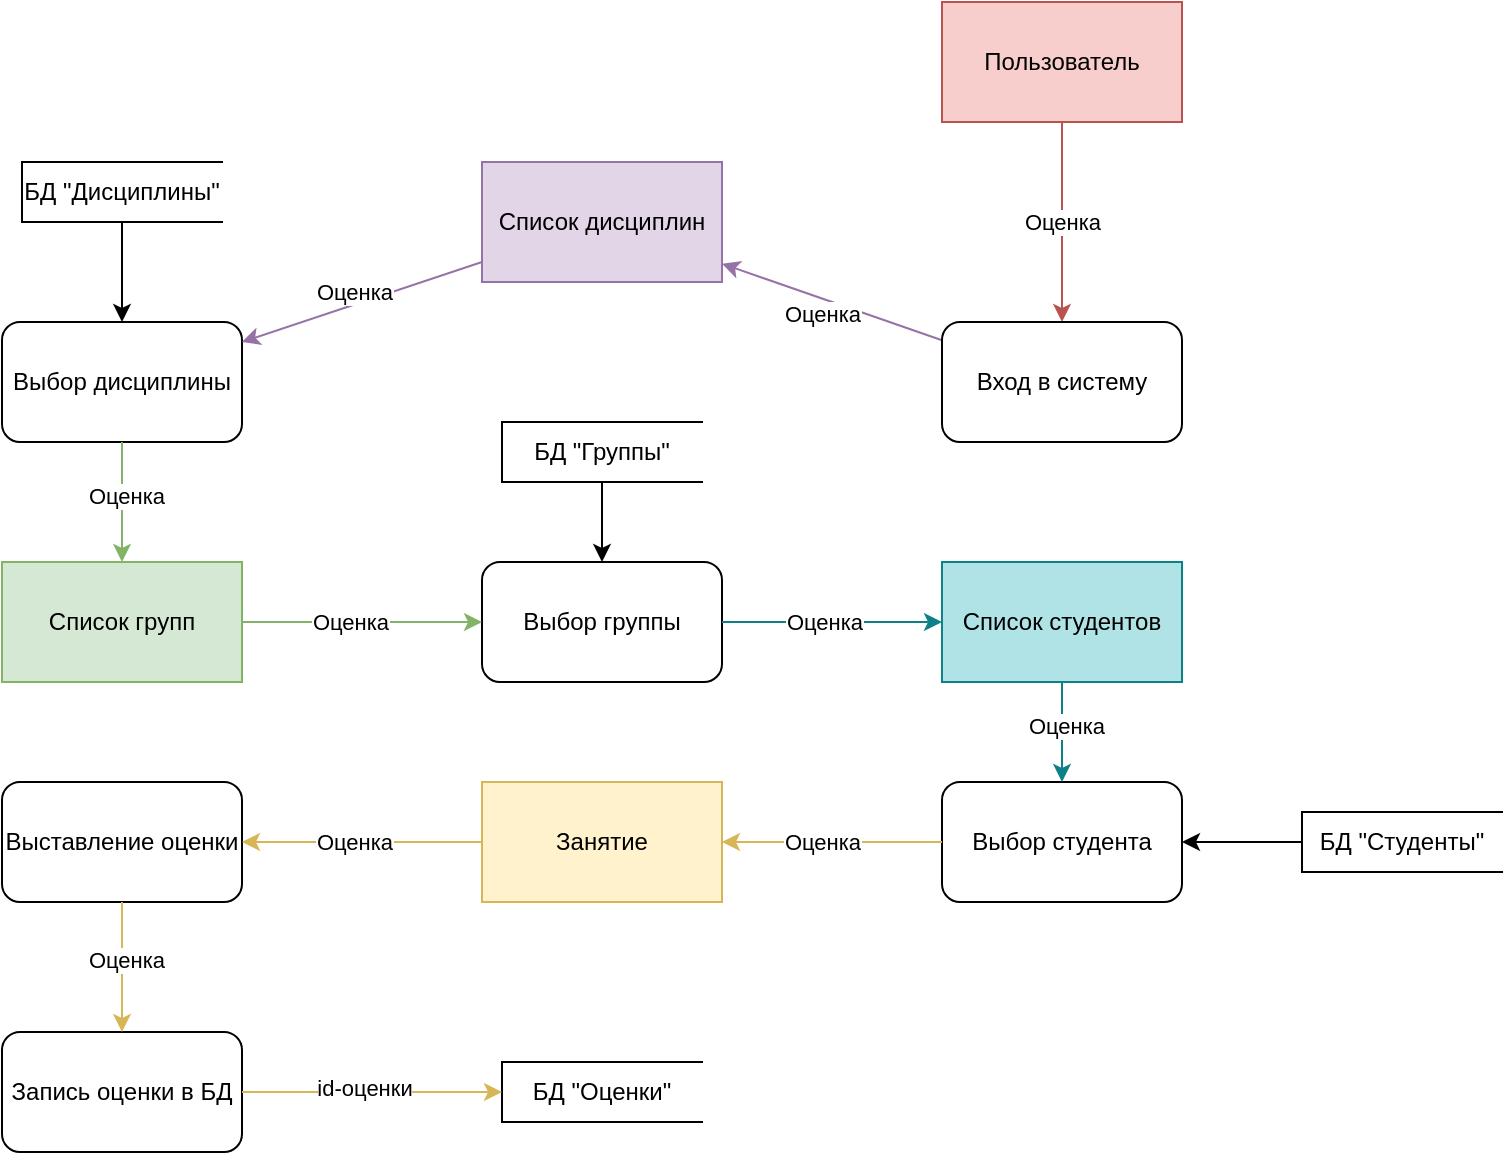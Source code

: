 <mxfile version="24.0.2" type="github">
  <diagram name="Page-1" id="b520641d-4fe3-3701-9064-5fc419738815">
    <mxGraphModel dx="1434" dy="780" grid="1" gridSize="10" guides="1" tooltips="1" connect="1" arrows="1" fold="1" page="1" pageScale="1" pageWidth="1100" pageHeight="850" background="none" math="0" shadow="0">
      <root>
        <mxCell id="0" />
        <mxCell id="1" parent="0" />
        <mxCell id="b_F4dURQBTjM9Oca2xMt-4" value="Оценка" style="endArrow=classic;html=1;rounded=0;fillColor=#f8cecc;strokeColor=#b85450;" parent="1" source="bTcwkVWUkX61w4VSY5Kk-21" target="CqNfZVHUQwYpoBIwV9kr-9" edge="1">
          <mxGeometry width="50" height="50" relative="1" as="geometry">
            <mxPoint x="840" y="70" as="sourcePoint" />
            <mxPoint x="970" y="70" as="targetPoint" />
          </mxGeometry>
        </mxCell>
        <mxCell id="b_F4dURQBTjM9Oca2xMt-7" value="Запись оценки в БД" style="rounded=1;whiteSpace=wrap;html=1;" parent="1" vertex="1">
          <mxGeometry x="170" y="595" width="120" height="60" as="geometry" />
        </mxCell>
        <mxCell id="b_F4dURQBTjM9Oca2xMt-8" value="БД &quot;Оценки&quot;" style="html=1;dashed=0;whiteSpace=wrap;shape=partialRectangle;right=0;" parent="1" vertex="1">
          <mxGeometry x="420" y="610" width="100" height="30" as="geometry" />
        </mxCell>
        <mxCell id="b_F4dURQBTjM9Oca2xMt-10" value="" style="endArrow=classic;html=1;rounded=0;fillColor=#fff2cc;strokeColor=#d6b656;" parent="1" source="b_F4dURQBTjM9Oca2xMt-7" target="b_F4dURQBTjM9Oca2xMt-8" edge="1">
          <mxGeometry width="50" height="50" relative="1" as="geometry">
            <mxPoint x="430" y="480" as="sourcePoint" />
            <mxPoint x="430" y="575" as="targetPoint" />
          </mxGeometry>
        </mxCell>
        <mxCell id="b_F4dURQBTjM9Oca2xMt-12" value="id-оценки" style="edgeLabel;html=1;align=center;verticalAlign=middle;resizable=0;points=[];" parent="b_F4dURQBTjM9Oca2xMt-10" vertex="1" connectable="0">
          <mxGeometry x="-0.061" y="2" relative="1" as="geometry">
            <mxPoint as="offset" />
          </mxGeometry>
        </mxCell>
        <mxCell id="b_F4dURQBTjM9Oca2xMt-16" value="Список дисциплин" style="html=1;dashed=0;whiteSpace=wrap;fillColor=#e1d5e7;strokeColor=#9673a6;" parent="1" vertex="1">
          <mxGeometry x="410" y="160" width="120" height="60" as="geometry" />
        </mxCell>
        <mxCell id="b_F4dURQBTjM9Oca2xMt-17" value="Выбор дисциплины" style="rounded=1;whiteSpace=wrap;html=1;" parent="1" vertex="1">
          <mxGeometry x="170" y="240" width="120" height="60" as="geometry" />
        </mxCell>
        <mxCell id="b_F4dURQBTjM9Oca2xMt-18" value="Список групп" style="html=1;dashed=0;whiteSpace=wrap;fillColor=#d5e8d4;strokeColor=#82b366;" parent="1" vertex="1">
          <mxGeometry x="170" y="360" width="120" height="60" as="geometry" />
        </mxCell>
        <mxCell id="b_F4dURQBTjM9Oca2xMt-19" value="Выбор группы" style="rounded=1;whiteSpace=wrap;html=1;" parent="1" vertex="1">
          <mxGeometry x="410" y="360" width="120" height="60" as="geometry" />
        </mxCell>
        <mxCell id="b_F4dURQBTjM9Oca2xMt-20" value="Список студентов" style="html=1;dashed=0;whiteSpace=wrap;fillColor=#b0e3e6;strokeColor=#0e8088;" parent="1" vertex="1">
          <mxGeometry x="640" y="360" width="120" height="60" as="geometry" />
        </mxCell>
        <mxCell id="b_F4dURQBTjM9Oca2xMt-21" value="Выбор студента" style="rounded=1;whiteSpace=wrap;html=1;" parent="1" vertex="1">
          <mxGeometry x="640" y="470" width="120" height="60" as="geometry" />
        </mxCell>
        <mxCell id="bTcwkVWUkX61w4VSY5Kk-1" value="Занятие" style="html=1;dashed=0;whiteSpace=wrap;fillColor=#fff2cc;strokeColor=#d6b656;" parent="1" vertex="1">
          <mxGeometry x="410" y="470" width="120" height="60" as="geometry" />
        </mxCell>
        <mxCell id="bTcwkVWUkX61w4VSY5Kk-2" value="Выставление оценки" style="rounded=1;whiteSpace=wrap;html=1;" parent="1" vertex="1">
          <mxGeometry x="170" y="470" width="120" height="60" as="geometry" />
        </mxCell>
        <mxCell id="bTcwkVWUkX61w4VSY5Kk-3" value="" style="endArrow=classic;html=1;rounded=0;fillColor=#e1d5e7;strokeColor=#9673a6;" parent="1" source="CqNfZVHUQwYpoBIwV9kr-9" target="b_F4dURQBTjM9Oca2xMt-16" edge="1">
          <mxGeometry width="50" height="50" relative="1" as="geometry">
            <mxPoint x="640" y="270" as="sourcePoint" />
            <mxPoint x="650" y="155" as="targetPoint" />
          </mxGeometry>
        </mxCell>
        <mxCell id="bTcwkVWUkX61w4VSY5Kk-4" value="Оценка" style="edgeLabel;html=1;align=center;verticalAlign=middle;resizable=0;points=[];" parent="bTcwkVWUkX61w4VSY5Kk-3" vertex="1" connectable="0">
          <mxGeometry x="-0.283" relative="1" as="geometry">
            <mxPoint x="-21" as="offset" />
          </mxGeometry>
        </mxCell>
        <mxCell id="bTcwkVWUkX61w4VSY5Kk-5" value="" style="endArrow=classic;html=1;rounded=0;fillColor=#e1d5e7;strokeColor=#9673a6;" parent="1" source="b_F4dURQBTjM9Oca2xMt-16" target="b_F4dURQBTjM9Oca2xMt-17" edge="1">
          <mxGeometry width="50" height="50" relative="1" as="geometry">
            <mxPoint x="650" y="280" as="sourcePoint" />
            <mxPoint x="540" y="280" as="targetPoint" />
          </mxGeometry>
        </mxCell>
        <mxCell id="bTcwkVWUkX61w4VSY5Kk-6" value="Оценка" style="edgeLabel;html=1;align=center;verticalAlign=middle;resizable=0;points=[];" parent="bTcwkVWUkX61w4VSY5Kk-5" vertex="1" connectable="0">
          <mxGeometry x="-0.283" relative="1" as="geometry">
            <mxPoint x="-21" as="offset" />
          </mxGeometry>
        </mxCell>
        <mxCell id="bTcwkVWUkX61w4VSY5Kk-7" value="" style="endArrow=classic;html=1;rounded=0;fillColor=#d5e8d4;strokeColor=#82b366;" parent="1" source="b_F4dURQBTjM9Oca2xMt-17" target="b_F4dURQBTjM9Oca2xMt-18" edge="1">
          <mxGeometry width="50" height="50" relative="1" as="geometry">
            <mxPoint x="710" y="185" as="sourcePoint" />
            <mxPoint x="710" y="250" as="targetPoint" />
          </mxGeometry>
        </mxCell>
        <mxCell id="bTcwkVWUkX61w4VSY5Kk-8" value="Оценка" style="edgeLabel;html=1;align=center;verticalAlign=middle;resizable=0;points=[];" parent="bTcwkVWUkX61w4VSY5Kk-7" vertex="1" connectable="0">
          <mxGeometry x="-0.116" y="2" relative="1" as="geometry">
            <mxPoint as="offset" />
          </mxGeometry>
        </mxCell>
        <mxCell id="bTcwkVWUkX61w4VSY5Kk-9" value="" style="endArrow=classic;html=1;rounded=0;fillColor=#d5e8d4;strokeColor=#82b366;" parent="1" source="b_F4dURQBTjM9Oca2xMt-18" target="b_F4dURQBTjM9Oca2xMt-19" edge="1">
          <mxGeometry width="50" height="50" relative="1" as="geometry">
            <mxPoint x="540" y="155" as="sourcePoint" />
            <mxPoint x="650" y="155" as="targetPoint" />
          </mxGeometry>
        </mxCell>
        <mxCell id="bTcwkVWUkX61w4VSY5Kk-10" value="Оценка" style="edgeLabel;html=1;align=center;verticalAlign=middle;resizable=0;points=[];" parent="bTcwkVWUkX61w4VSY5Kk-9" vertex="1" connectable="0">
          <mxGeometry x="-0.283" relative="1" as="geometry">
            <mxPoint x="11" as="offset" />
          </mxGeometry>
        </mxCell>
        <mxCell id="bTcwkVWUkX61w4VSY5Kk-11" value="" style="endArrow=classic;html=1;rounded=0;fillColor=#b0e3e6;strokeColor=#0e8088;" parent="1" source="b_F4dURQBTjM9Oca2xMt-19" target="b_F4dURQBTjM9Oca2xMt-20" edge="1">
          <mxGeometry width="50" height="50" relative="1" as="geometry">
            <mxPoint x="550" y="165" as="sourcePoint" />
            <mxPoint x="660" y="165" as="targetPoint" />
          </mxGeometry>
        </mxCell>
        <mxCell id="bTcwkVWUkX61w4VSY5Kk-12" value="Оценка" style="edgeLabel;html=1;align=center;verticalAlign=middle;resizable=0;points=[];" parent="bTcwkVWUkX61w4VSY5Kk-11" vertex="1" connectable="0">
          <mxGeometry x="-0.283" relative="1" as="geometry">
            <mxPoint x="11" as="offset" />
          </mxGeometry>
        </mxCell>
        <mxCell id="bTcwkVWUkX61w4VSY5Kk-13" value="" style="endArrow=classic;html=1;rounded=0;fillColor=#fff2cc;strokeColor=#d6b656;" parent="1" source="b_F4dURQBTjM9Oca2xMt-21" target="bTcwkVWUkX61w4VSY5Kk-1" edge="1">
          <mxGeometry width="50" height="50" relative="1" as="geometry">
            <mxPoint x="650" y="280" as="sourcePoint" />
            <mxPoint x="540" y="280" as="targetPoint" />
          </mxGeometry>
        </mxCell>
        <mxCell id="bTcwkVWUkX61w4VSY5Kk-14" value="Оценка" style="edgeLabel;html=1;align=center;verticalAlign=middle;resizable=0;points=[];" parent="bTcwkVWUkX61w4VSY5Kk-13" vertex="1" connectable="0">
          <mxGeometry x="-0.283" relative="1" as="geometry">
            <mxPoint x="-21" as="offset" />
          </mxGeometry>
        </mxCell>
        <mxCell id="bTcwkVWUkX61w4VSY5Kk-15" value="" style="endArrow=classic;html=1;rounded=0;fillColor=#fff2cc;strokeColor=#d6b656;" parent="1" source="bTcwkVWUkX61w4VSY5Kk-1" target="bTcwkVWUkX61w4VSY5Kk-2" edge="1">
          <mxGeometry width="50" height="50" relative="1" as="geometry">
            <mxPoint x="650" y="510" as="sourcePoint" />
            <mxPoint x="540" y="510" as="targetPoint" />
          </mxGeometry>
        </mxCell>
        <mxCell id="bTcwkVWUkX61w4VSY5Kk-16" value="Оценка" style="edgeLabel;html=1;align=center;verticalAlign=middle;resizable=0;points=[];" parent="bTcwkVWUkX61w4VSY5Kk-15" vertex="1" connectable="0">
          <mxGeometry x="-0.283" relative="1" as="geometry">
            <mxPoint x="-21" as="offset" />
          </mxGeometry>
        </mxCell>
        <mxCell id="bTcwkVWUkX61w4VSY5Kk-17" value="" style="endArrow=classic;html=1;rounded=0;fillColor=#b0e3e6;strokeColor=#0e8088;" parent="1" source="b_F4dURQBTjM9Oca2xMt-20" target="b_F4dURQBTjM9Oca2xMt-21" edge="1">
          <mxGeometry width="50" height="50" relative="1" as="geometry">
            <mxPoint x="710" y="185" as="sourcePoint" />
            <mxPoint x="710" y="250" as="targetPoint" />
          </mxGeometry>
        </mxCell>
        <mxCell id="bTcwkVWUkX61w4VSY5Kk-18" value="Оценка" style="edgeLabel;html=1;align=center;verticalAlign=middle;resizable=0;points=[];" parent="bTcwkVWUkX61w4VSY5Kk-17" vertex="1" connectable="0">
          <mxGeometry x="-0.116" y="2" relative="1" as="geometry">
            <mxPoint as="offset" />
          </mxGeometry>
        </mxCell>
        <mxCell id="bTcwkVWUkX61w4VSY5Kk-19" value="" style="endArrow=classic;html=1;rounded=0;fillColor=#fff2cc;strokeColor=#d6b656;" parent="1" source="bTcwkVWUkX61w4VSY5Kk-2" target="b_F4dURQBTjM9Oca2xMt-7" edge="1">
          <mxGeometry width="50" height="50" relative="1" as="geometry">
            <mxPoint x="720" y="195" as="sourcePoint" />
            <mxPoint x="720" y="260" as="targetPoint" />
          </mxGeometry>
        </mxCell>
        <mxCell id="bTcwkVWUkX61w4VSY5Kk-20" value="Оценка" style="edgeLabel;html=1;align=center;verticalAlign=middle;resizable=0;points=[];" parent="bTcwkVWUkX61w4VSY5Kk-19" vertex="1" connectable="0">
          <mxGeometry x="-0.116" y="2" relative="1" as="geometry">
            <mxPoint as="offset" />
          </mxGeometry>
        </mxCell>
        <mxCell id="bTcwkVWUkX61w4VSY5Kk-21" value="Пользователь" style="rounded=0;whiteSpace=wrap;html=1;fillColor=#f8cecc;strokeColor=#b85450;" parent="1" vertex="1">
          <mxGeometry x="640" y="80" width="120" height="60" as="geometry" />
        </mxCell>
        <mxCell id="CqNfZVHUQwYpoBIwV9kr-1" value="БД &quot;Дисциплины&quot;" style="html=1;dashed=0;whiteSpace=wrap;shape=partialRectangle;right=0;" vertex="1" parent="1">
          <mxGeometry x="180" y="160" width="100" height="30" as="geometry" />
        </mxCell>
        <mxCell id="CqNfZVHUQwYpoBIwV9kr-2" value="" style="endArrow=classic;html=1;rounded=0;" edge="1" parent="1" source="CqNfZVHUQwYpoBIwV9kr-1" target="b_F4dURQBTjM9Oca2xMt-17">
          <mxGeometry width="50" height="50" relative="1" as="geometry">
            <mxPoint x="480" y="420" as="sourcePoint" />
            <mxPoint x="530" y="370" as="targetPoint" />
          </mxGeometry>
        </mxCell>
        <mxCell id="CqNfZVHUQwYpoBIwV9kr-4" value="БД &quot;Группы&quot;" style="html=1;dashed=0;whiteSpace=wrap;shape=partialRectangle;right=0;" vertex="1" parent="1">
          <mxGeometry x="420" y="290" width="100" height="30" as="geometry" />
        </mxCell>
        <mxCell id="CqNfZVHUQwYpoBIwV9kr-5" value="" style="endArrow=classic;html=1;rounded=0;" edge="1" parent="1" source="CqNfZVHUQwYpoBIwV9kr-4" target="b_F4dURQBTjM9Oca2xMt-19">
          <mxGeometry width="50" height="50" relative="1" as="geometry">
            <mxPoint x="480" y="420" as="sourcePoint" />
            <mxPoint x="530" y="370" as="targetPoint" />
          </mxGeometry>
        </mxCell>
        <mxCell id="CqNfZVHUQwYpoBIwV9kr-7" value="БД &quot;Студенты&quot;" style="html=1;dashed=0;whiteSpace=wrap;shape=partialRectangle;right=0;" vertex="1" parent="1">
          <mxGeometry x="820" y="485" width="100" height="30" as="geometry" />
        </mxCell>
        <mxCell id="CqNfZVHUQwYpoBIwV9kr-8" value="" style="endArrow=classic;html=1;rounded=0;" edge="1" parent="1" source="CqNfZVHUQwYpoBIwV9kr-7" target="b_F4dURQBTjM9Oca2xMt-21">
          <mxGeometry width="50" height="50" relative="1" as="geometry">
            <mxPoint x="480" y="420" as="sourcePoint" />
            <mxPoint x="530" y="370" as="targetPoint" />
          </mxGeometry>
        </mxCell>
        <mxCell id="CqNfZVHUQwYpoBIwV9kr-9" value="Вход в систему" style="rounded=1;whiteSpace=wrap;html=1;" vertex="1" parent="1">
          <mxGeometry x="640" y="240" width="120" height="60" as="geometry" />
        </mxCell>
      </root>
    </mxGraphModel>
  </diagram>
</mxfile>
